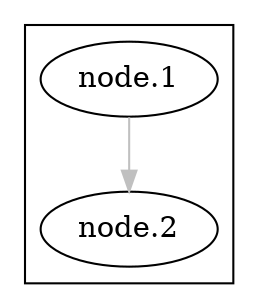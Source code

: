 digraph Perl
{
graph [ rankdir="TB" ]
node [ shape="oval" ]
edge [ color="grey" ]

subgraph "cluster.1"
{
graph [ rankdir="TB" ]
node [ shape="oval" ]
edge [ color="grey" ]

"node.1"
"node.2"
}
"node.1" -> "node.2" [ label="" ]
}
